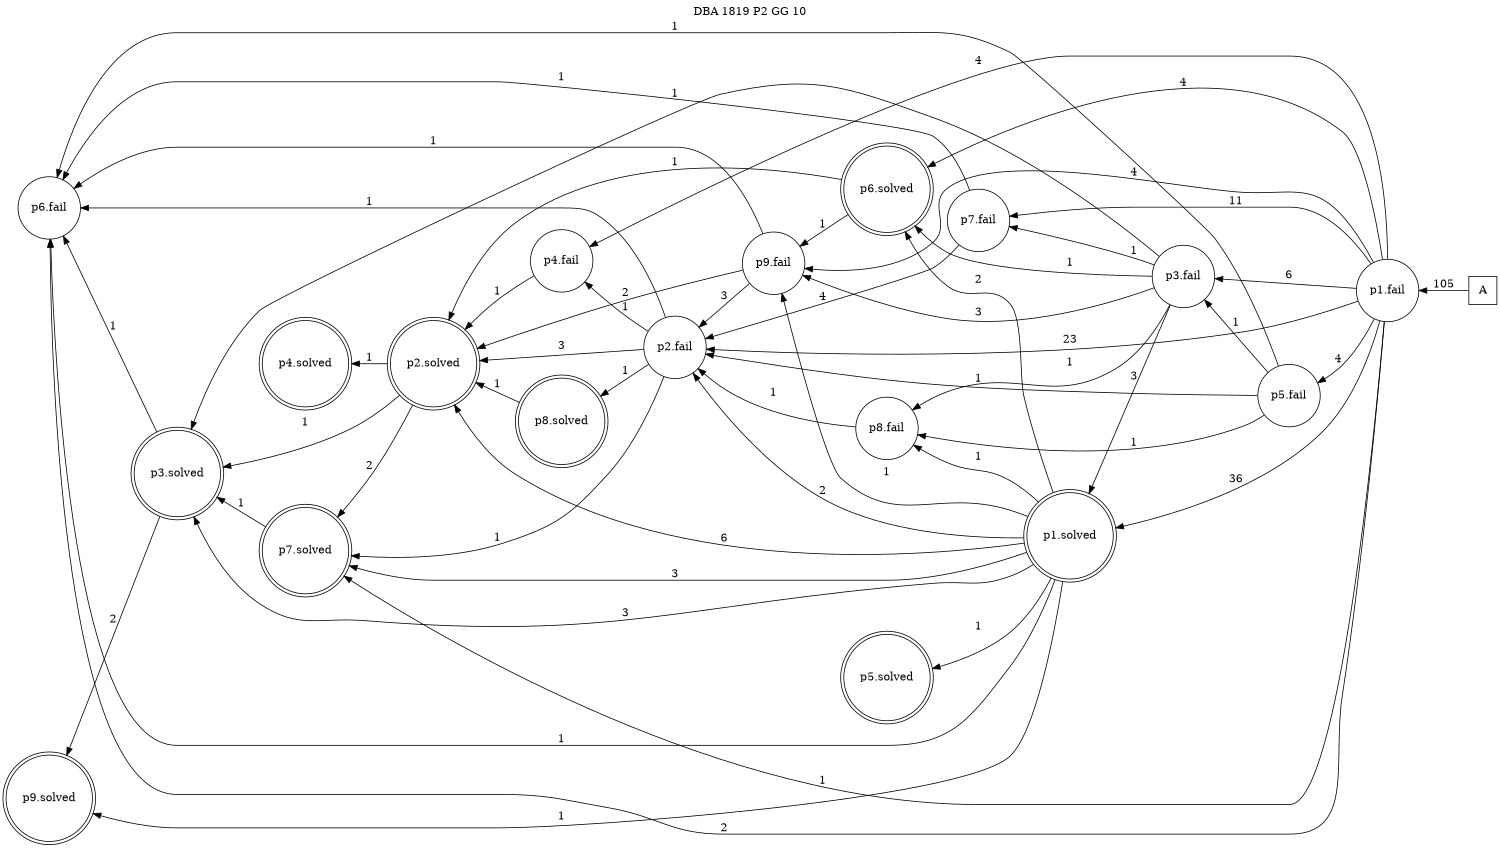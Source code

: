 digraph DBA_1819_P2_GG_10 {
labelloc="tl"
label= " DBA 1819 P2 GG 10 "
rankdir="RL";
graph [ size=" 10 , 10 !"]

"A" [shape="square" label="A"]
"p1.fail" [shape="circle" label="p1.fail"]
"p2.fail" [shape="circle" label="p2.fail"]
"p7.fail" [shape="circle" label="p7.fail"]
"p5.fail" [shape="circle" label="p5.fail"]
"p6.fail" [shape="circle" label="p6.fail"]
"p9.fail" [shape="circle" label="p9.fail"]
"p3.fail" [shape="circle" label="p3.fail"]
"p4.fail" [shape="circle" label="p4.fail"]
"p8.fail" [shape="circle" label="p8.fail"]
"p2.solved" [shape="doublecircle" label="p2.solved"]
"p1.solved" [shape="doublecircle" label="p1.solved"]
"p3.solved" [shape="doublecircle" label="p3.solved"]
"p4.solved" [shape="doublecircle" label="p4.solved"]
"p6.solved" [shape="doublecircle" label="p6.solved"]
"p8.solved" [shape="doublecircle" label="p8.solved"]
"p7.solved" [shape="doublecircle" label="p7.solved"]
"p9.solved" [shape="doublecircle" label="p9.solved"]
"p5.solved" [shape="doublecircle" label="p5.solved"]
"A" -> "p1.fail" [ label=105]
"p1.fail" -> "p2.fail" [ label=23]
"p1.fail" -> "p7.fail" [ label=11]
"p1.fail" -> "p5.fail" [ label=4]
"p1.fail" -> "p6.fail" [ label=2]
"p1.fail" -> "p9.fail" [ label=4]
"p1.fail" -> "p3.fail" [ label=6]
"p1.fail" -> "p4.fail" [ label=4]
"p1.fail" -> "p1.solved" [ label=36]
"p1.fail" -> "p6.solved" [ label=4]
"p1.fail" -> "p7.solved" [ label=1]
"p2.fail" -> "p6.fail" [ label=1]
"p2.fail" -> "p4.fail" [ label=1]
"p2.fail" -> "p2.solved" [ label=3]
"p2.fail" -> "p8.solved" [ label=1]
"p2.fail" -> "p7.solved" [ label=1]
"p7.fail" -> "p2.fail" [ label=4]
"p7.fail" -> "p6.fail" [ label=1]
"p5.fail" -> "p2.fail" [ label=1]
"p5.fail" -> "p6.fail" [ label=1]
"p5.fail" -> "p3.fail" [ label=1]
"p5.fail" -> "p8.fail" [ label=1]
"p9.fail" -> "p2.fail" [ label=3]
"p9.fail" -> "p6.fail" [ label=1]
"p9.fail" -> "p2.solved" [ label=2]
"p3.fail" -> "p7.fail" [ label=1]
"p3.fail" -> "p9.fail" [ label=3]
"p3.fail" -> "p8.fail" [ label=1]
"p3.fail" -> "p1.solved" [ label=3]
"p3.fail" -> "p3.solved" [ label=1]
"p3.fail" -> "p6.solved" [ label=1]
"p4.fail" -> "p2.solved" [ label=1]
"p8.fail" -> "p2.fail" [ label=1]
"p2.solved" -> "p3.solved" [ label=1]
"p2.solved" -> "p4.solved" [ label=1]
"p2.solved" -> "p7.solved" [ label=2]
"p1.solved" -> "p2.fail" [ label=2]
"p1.solved" -> "p6.fail" [ label=1]
"p1.solved" -> "p9.fail" [ label=1]
"p1.solved" -> "p8.fail" [ label=1]
"p1.solved" -> "p2.solved" [ label=6]
"p1.solved" -> "p3.solved" [ label=3]
"p1.solved" -> "p6.solved" [ label=2]
"p1.solved" -> "p7.solved" [ label=3]
"p1.solved" -> "p9.solved" [ label=1]
"p1.solved" -> "p5.solved" [ label=1]
"p3.solved" -> "p6.fail" [ label=1]
"p3.solved" -> "p9.solved" [ label=2]
"p6.solved" -> "p9.fail" [ label=1]
"p6.solved" -> "p2.solved" [ label=1]
"p8.solved" -> "p2.solved" [ label=1]
"p7.solved" -> "p3.solved" [ label=1]
}

